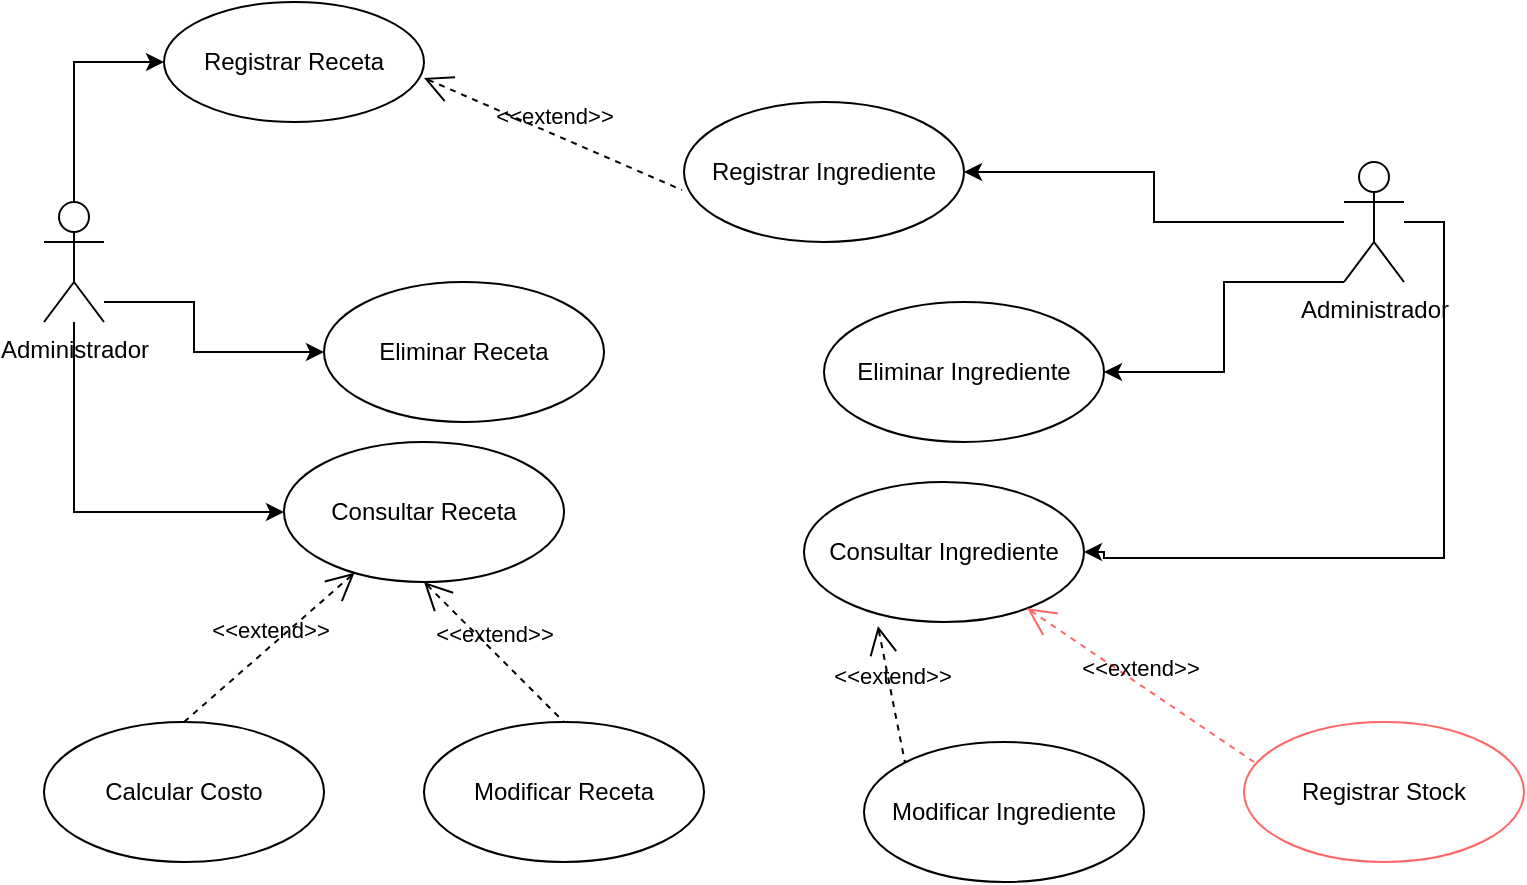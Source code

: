 <mxfile version="22.1.7" type="device" pages="2">
  <diagram name="Diagrama de casos de uso" id="OZGDb99U4c3r5AMucE2i">
    <mxGraphModel dx="1393" dy="613" grid="1" gridSize="10" guides="1" tooltips="1" connect="1" arrows="1" fold="1" page="1" pageScale="1" pageWidth="827" pageHeight="1169" math="0" shadow="0">
      <root>
        <mxCell id="0" />
        <mxCell id="1" parent="0" />
        <mxCell id="SmxLlQJlfJmsbrtwW9J8-5" style="edgeStyle=orthogonalEdgeStyle;rounded=0;orthogonalLoop=1;jettySize=auto;html=1;entryX=0;entryY=0.5;entryDx=0;entryDy=0;" edge="1" parent="1" source="SmxLlQJlfJmsbrtwW9J8-1" target="SmxLlQJlfJmsbrtwW9J8-2">
          <mxGeometry relative="1" as="geometry">
            <Array as="points">
              <mxPoint x="65" y="80" />
            </Array>
          </mxGeometry>
        </mxCell>
        <mxCell id="SmxLlQJlfJmsbrtwW9J8-11" style="edgeStyle=orthogonalEdgeStyle;rounded=0;orthogonalLoop=1;jettySize=auto;html=1;entryX=0;entryY=0.5;entryDx=0;entryDy=0;" edge="1" parent="1" source="SmxLlQJlfJmsbrtwW9J8-1" target="SmxLlQJlfJmsbrtwW9J8-10">
          <mxGeometry relative="1" as="geometry">
            <Array as="points">
              <mxPoint x="125" y="200" />
              <mxPoint x="125" y="225" />
            </Array>
          </mxGeometry>
        </mxCell>
        <mxCell id="SmxLlQJlfJmsbrtwW9J8-15" style="edgeStyle=orthogonalEdgeStyle;rounded=0;orthogonalLoop=1;jettySize=auto;html=1;entryX=0;entryY=0.5;entryDx=0;entryDy=0;" edge="1" parent="1" source="SmxLlQJlfJmsbrtwW9J8-1" target="SmxLlQJlfJmsbrtwW9J8-12">
          <mxGeometry relative="1" as="geometry">
            <Array as="points">
              <mxPoint x="65" y="305" />
            </Array>
          </mxGeometry>
        </mxCell>
        <mxCell id="SmxLlQJlfJmsbrtwW9J8-1" value="Administrador" style="shape=umlActor;verticalLabelPosition=bottom;verticalAlign=top;html=1;outlineConnect=0;" vertex="1" parent="1">
          <mxGeometry x="50" y="150" width="30" height="60" as="geometry" />
        </mxCell>
        <mxCell id="SmxLlQJlfJmsbrtwW9J8-2" value="Registrar Receta" style="ellipse;whiteSpace=wrap;html=1;" vertex="1" parent="1">
          <mxGeometry x="110" y="50" width="130" height="60" as="geometry" />
        </mxCell>
        <mxCell id="SmxLlQJlfJmsbrtwW9J8-6" value="Registrar Ingrediente" style="ellipse;whiteSpace=wrap;html=1;" vertex="1" parent="1">
          <mxGeometry x="370" y="100" width="140" height="70" as="geometry" />
        </mxCell>
        <mxCell id="SmxLlQJlfJmsbrtwW9J8-7" value="&amp;lt;&amp;lt;extend&amp;gt;&amp;gt;" style="edgeStyle=none;html=1;startArrow=open;endArrow=none;startSize=12;verticalAlign=bottom;dashed=1;labelBackgroundColor=none;rounded=0;entryX=-0.007;entryY=0.629;entryDx=0;entryDy=0;entryPerimeter=0;exitX=1;exitY=0.633;exitDx=0;exitDy=0;exitPerimeter=0;" edge="1" parent="1" source="SmxLlQJlfJmsbrtwW9J8-2" target="SmxLlQJlfJmsbrtwW9J8-6">
          <mxGeometry width="160" relative="1" as="geometry">
            <mxPoint x="330" y="130" as="sourcePoint" />
            <mxPoint x="490" y="130" as="targetPoint" />
          </mxGeometry>
        </mxCell>
        <mxCell id="SmxLlQJlfJmsbrtwW9J8-10" value="Eliminar Receta" style="ellipse;whiteSpace=wrap;html=1;" vertex="1" parent="1">
          <mxGeometry x="190" y="190" width="140" height="70" as="geometry" />
        </mxCell>
        <mxCell id="SmxLlQJlfJmsbrtwW9J8-12" value="Consultar Receta" style="ellipse;whiteSpace=wrap;html=1;" vertex="1" parent="1">
          <mxGeometry x="170" y="270" width="140" height="70" as="geometry" />
        </mxCell>
        <mxCell id="SmxLlQJlfJmsbrtwW9J8-14" value="Modificar Receta" style="ellipse;whiteSpace=wrap;html=1;" vertex="1" parent="1">
          <mxGeometry x="240" y="410" width="140" height="70" as="geometry" />
        </mxCell>
        <mxCell id="SmxLlQJlfJmsbrtwW9J8-20" style="edgeStyle=orthogonalEdgeStyle;rounded=0;orthogonalLoop=1;jettySize=auto;html=1;entryX=1;entryY=0.5;entryDx=0;entryDy=0;" edge="1" parent="1" source="SmxLlQJlfJmsbrtwW9J8-16" target="SmxLlQJlfJmsbrtwW9J8-6">
          <mxGeometry relative="1" as="geometry" />
        </mxCell>
        <mxCell id="SmxLlQJlfJmsbrtwW9J8-24" style="edgeStyle=orthogonalEdgeStyle;rounded=0;orthogonalLoop=1;jettySize=auto;html=1;entryX=1;entryY=0.5;entryDx=0;entryDy=0;" edge="1" parent="1" source="SmxLlQJlfJmsbrtwW9J8-16" target="SmxLlQJlfJmsbrtwW9J8-21">
          <mxGeometry relative="1" as="geometry">
            <Array as="points">
              <mxPoint x="640" y="190" />
              <mxPoint x="640" y="235" />
            </Array>
          </mxGeometry>
        </mxCell>
        <mxCell id="SmxLlQJlfJmsbrtwW9J8-16" value="Administrador" style="shape=umlActor;html=1;verticalLabelPosition=bottom;verticalAlign=top;align=center;" vertex="1" parent="1">
          <mxGeometry x="700" y="130" width="30" height="60" as="geometry" />
        </mxCell>
        <mxCell id="SmxLlQJlfJmsbrtwW9J8-21" value="Eliminar Ingrediente" style="ellipse;whiteSpace=wrap;html=1;" vertex="1" parent="1">
          <mxGeometry x="440" y="200" width="140" height="70" as="geometry" />
        </mxCell>
        <mxCell id="SmxLlQJlfJmsbrtwW9J8-22" value="Consultar Ingrediente" style="ellipse;whiteSpace=wrap;html=1;" vertex="1" parent="1">
          <mxGeometry x="430" y="290" width="140" height="70" as="geometry" />
        </mxCell>
        <mxCell id="SmxLlQJlfJmsbrtwW9J8-23" value="Modificar Ingrediente" style="ellipse;whiteSpace=wrap;html=1;" vertex="1" parent="1">
          <mxGeometry x="460" y="420" width="140" height="70" as="geometry" />
        </mxCell>
        <mxCell id="SmxLlQJlfJmsbrtwW9J8-25" style="edgeStyle=orthogonalEdgeStyle;rounded=0;orthogonalLoop=1;jettySize=auto;html=1;entryX=1;entryY=0.5;entryDx=0;entryDy=0;" edge="1" parent="1" source="SmxLlQJlfJmsbrtwW9J8-16" target="SmxLlQJlfJmsbrtwW9J8-22">
          <mxGeometry relative="1" as="geometry">
            <Array as="points">
              <mxPoint x="750" y="160" />
              <mxPoint x="750" y="328" />
              <mxPoint x="580" y="328" />
              <mxPoint x="580" y="325" />
            </Array>
          </mxGeometry>
        </mxCell>
        <mxCell id="SmxLlQJlfJmsbrtwW9J8-27" value="&amp;lt;&amp;lt;extend&amp;gt;&amp;gt;" style="edgeStyle=none;html=1;startArrow=open;endArrow=none;startSize=12;verticalAlign=bottom;dashed=1;labelBackgroundColor=none;rounded=0;entryX=0.5;entryY=0;entryDx=0;entryDy=0;exitX=0.5;exitY=1;exitDx=0;exitDy=0;" edge="1" parent="1" source="SmxLlQJlfJmsbrtwW9J8-12" target="SmxLlQJlfJmsbrtwW9J8-14">
          <mxGeometry width="160" relative="1" as="geometry">
            <mxPoint x="320" y="250" as="sourcePoint" />
            <mxPoint x="480" y="250" as="targetPoint" />
          </mxGeometry>
        </mxCell>
        <mxCell id="SmxLlQJlfJmsbrtwW9J8-28" value="&amp;lt;&amp;lt;extend&amp;gt;&amp;gt;" style="edgeStyle=none;html=1;startArrow=open;endArrow=none;startSize=12;verticalAlign=bottom;dashed=1;labelBackgroundColor=none;rounded=0;entryX=0;entryY=0;entryDx=0;entryDy=0;exitX=0.264;exitY=1.029;exitDx=0;exitDy=0;exitPerimeter=0;" edge="1" parent="1" source="SmxLlQJlfJmsbrtwW9J8-22" target="SmxLlQJlfJmsbrtwW9J8-23">
          <mxGeometry width="160" relative="1" as="geometry">
            <mxPoint x="320" y="250" as="sourcePoint" />
            <mxPoint x="480" y="250" as="targetPoint" />
          </mxGeometry>
        </mxCell>
        <mxCell id="SmxLlQJlfJmsbrtwW9J8-31" value="Registrar Stock" style="ellipse;whiteSpace=wrap;html=1;strokeColor=#FF6666;" vertex="1" parent="1">
          <mxGeometry x="650" y="410" width="140" height="70" as="geometry" />
        </mxCell>
        <mxCell id="SmxLlQJlfJmsbrtwW9J8-32" value="&amp;lt;&amp;lt;extend&amp;gt;&amp;gt;" style="edgeStyle=none;html=1;startArrow=open;endArrow=none;startSize=12;verticalAlign=bottom;dashed=1;labelBackgroundColor=none;rounded=0;entryX=0.036;entryY=0.286;entryDx=0;entryDy=0;entryPerimeter=0;strokeColor=#FF6666;" edge="1" parent="1" source="SmxLlQJlfJmsbrtwW9J8-22" target="SmxLlQJlfJmsbrtwW9J8-31">
          <mxGeometry width="160" relative="1" as="geometry">
            <mxPoint x="320" y="380" as="sourcePoint" />
            <mxPoint x="480" y="380" as="targetPoint" />
          </mxGeometry>
        </mxCell>
        <mxCell id="SmxLlQJlfJmsbrtwW9J8-33" value="Calcular Costo" style="ellipse;whiteSpace=wrap;html=1;" vertex="1" parent="1">
          <mxGeometry x="50" y="410" width="140" height="70" as="geometry" />
        </mxCell>
        <mxCell id="SmxLlQJlfJmsbrtwW9J8-34" value="&amp;lt;&amp;lt;extend&amp;gt;&amp;gt;" style="edgeStyle=none;html=1;startArrow=open;endArrow=none;startSize=12;verticalAlign=bottom;dashed=1;labelBackgroundColor=none;rounded=0;entryX=0.5;entryY=0;entryDx=0;entryDy=0;" edge="1" parent="1" source="SmxLlQJlfJmsbrtwW9J8-12" target="SmxLlQJlfJmsbrtwW9J8-33">
          <mxGeometry width="160" relative="1" as="geometry">
            <mxPoint x="320" y="210" as="sourcePoint" />
            <mxPoint x="480" y="210" as="targetPoint" />
          </mxGeometry>
        </mxCell>
      </root>
    </mxGraphModel>
  </diagram>
  <diagram id="KwQa7HpXuogjfGCTng2X" name="Modelo de dominio">
    <mxGraphModel dx="1311" dy="576" grid="1" gridSize="10" guides="1" tooltips="1" connect="1" arrows="1" fold="1" page="1" pageScale="1" pageWidth="827" pageHeight="1169" math="0" shadow="0">
      <root>
        <mxCell id="0" />
        <mxCell id="1" parent="0" />
        <mxCell id="RUb-Vkggn2QoKrYqwrzz-1" value="Receta" style="swimlane;fontStyle=1;align=center;verticalAlign=top;childLayout=stackLayout;horizontal=1;startSize=26;horizontalStack=0;resizeParent=1;resizeParentMax=0;resizeLast=0;collapsible=1;marginBottom=0;whiteSpace=wrap;html=1;" vertex="1" parent="1">
          <mxGeometry x="300" y="116" width="160" height="164" as="geometry" />
        </mxCell>
        <mxCell id="RUb-Vkggn2QoKrYqwrzz-2" value="+ nombre" style="text;strokeColor=none;fillColor=none;align=left;verticalAlign=top;spacingLeft=4;spacingRight=4;overflow=hidden;rotatable=0;points=[[0,0.5],[1,0.5]];portConstraint=eastwest;whiteSpace=wrap;html=1;" vertex="1" parent="RUb-Vkggn2QoKrYqwrzz-1">
          <mxGeometry y="26" width="160" height="26" as="geometry" />
        </mxCell>
        <mxCell id="RUb-Vkggn2QoKrYqwrzz-3" value="" style="line;strokeWidth=1;fillColor=none;align=left;verticalAlign=middle;spacingTop=-1;spacingLeft=3;spacingRight=3;rotatable=0;labelPosition=right;points=[];portConstraint=eastwest;strokeColor=inherit;" vertex="1" parent="RUb-Vkggn2QoKrYqwrzz-1">
          <mxGeometry y="52" width="160" height="8" as="geometry" />
        </mxCell>
        <mxCell id="RUb-Vkggn2QoKrYqwrzz-4" value="calcularCosto()" style="text;strokeColor=none;fillColor=none;align=left;verticalAlign=top;spacingLeft=4;spacingRight=4;overflow=hidden;rotatable=0;points=[[0,0.5],[1,0.5]];portConstraint=eastwest;whiteSpace=wrap;html=1;" vertex="1" parent="RUb-Vkggn2QoKrYqwrzz-1">
          <mxGeometry y="60" width="160" height="26" as="geometry" />
        </mxCell>
        <mxCell id="ckpd3xpQy0q-OSVTW1S_-1" value="setNombre()" style="text;strokeColor=none;fillColor=none;align=left;verticalAlign=top;spacingLeft=4;spacingRight=4;overflow=hidden;rotatable=0;points=[[0,0.5],[1,0.5]];portConstraint=eastwest;whiteSpace=wrap;html=1;" vertex="1" parent="RUb-Vkggn2QoKrYqwrzz-1">
          <mxGeometry y="86" width="160" height="26" as="geometry" />
        </mxCell>
        <mxCell id="ckpd3xpQy0q-OSVTW1S_-15" value="new()" style="text;strokeColor=none;fillColor=none;align=left;verticalAlign=top;spacingLeft=4;spacingRight=4;overflow=hidden;rotatable=0;points=[[0,0.5],[1,0.5]];portConstraint=eastwest;whiteSpace=wrap;html=1;" vertex="1" parent="RUb-Vkggn2QoKrYqwrzz-1">
          <mxGeometry y="112" width="160" height="26" as="geometry" />
        </mxCell>
        <mxCell id="ckpd3xpQy0q-OSVTW1S_-2" value="getNombre()" style="text;strokeColor=none;fillColor=none;align=left;verticalAlign=top;spacingLeft=4;spacingRight=4;overflow=hidden;rotatable=0;points=[[0,0.5],[1,0.5]];portConstraint=eastwest;whiteSpace=wrap;html=1;" vertex="1" parent="RUb-Vkggn2QoKrYqwrzz-1">
          <mxGeometry y="138" width="160" height="26" as="geometry" />
        </mxCell>
        <mxCell id="RUb-Vkggn2QoKrYqwrzz-5" value="detalleReceta" style="swimlane;fontStyle=1;align=center;verticalAlign=top;childLayout=stackLayout;horizontal=1;startSize=26;horizontalStack=0;resizeParent=1;resizeParentMax=0;resizeLast=0;collapsible=1;marginBottom=0;whiteSpace=wrap;html=1;" vertex="1" parent="1">
          <mxGeometry x="600" y="100" width="160" height="242" as="geometry" />
        </mxCell>
        <mxCell id="RUb-Vkggn2QoKrYqwrzz-6" value="cantidad" style="text;strokeColor=none;fillColor=none;align=left;verticalAlign=top;spacingLeft=4;spacingRight=4;overflow=hidden;rotatable=0;points=[[0,0.5],[1,0.5]];portConstraint=eastwest;whiteSpace=wrap;html=1;" vertex="1" parent="RUb-Vkggn2QoKrYqwrzz-5">
          <mxGeometry y="26" width="160" height="26" as="geometry" />
        </mxCell>
        <mxCell id="RUb-Vkggn2QoKrYqwrzz-20" value="unidadDeMedida" style="text;strokeColor=none;fillColor=none;align=left;verticalAlign=top;spacingLeft=4;spacingRight=4;overflow=hidden;rotatable=0;points=[[0,0.5],[1,0.5]];portConstraint=eastwest;whiteSpace=wrap;html=1;" vertex="1" parent="RUb-Vkggn2QoKrYqwrzz-5">
          <mxGeometry y="52" width="160" height="26" as="geometry" />
        </mxCell>
        <mxCell id="RUb-Vkggn2QoKrYqwrzz-7" value="" style="line;strokeWidth=1;fillColor=none;align=left;verticalAlign=middle;spacingTop=-1;spacingLeft=3;spacingRight=3;rotatable=0;labelPosition=right;points=[];portConstraint=eastwest;strokeColor=inherit;" vertex="1" parent="RUb-Vkggn2QoKrYqwrzz-5">
          <mxGeometry y="78" width="160" height="8" as="geometry" />
        </mxCell>
        <mxCell id="RUb-Vkggn2QoKrYqwrzz-8" value="calcularCostoParcial()" style="text;strokeColor=none;fillColor=none;align=left;verticalAlign=top;spacingLeft=4;spacingRight=4;overflow=hidden;rotatable=0;points=[[0,0.5],[1,0.5]];portConstraint=eastwest;whiteSpace=wrap;html=1;" vertex="1" parent="RUb-Vkggn2QoKrYqwrzz-5">
          <mxGeometry y="86" width="160" height="26" as="geometry" />
        </mxCell>
        <mxCell id="ckpd3xpQy0q-OSVTW1S_-3" value="setCantidad()" style="text;strokeColor=none;fillColor=none;align=left;verticalAlign=top;spacingLeft=4;spacingRight=4;overflow=hidden;rotatable=0;points=[[0,0.5],[1,0.5]];portConstraint=eastwest;whiteSpace=wrap;html=1;" vertex="1" parent="RUb-Vkggn2QoKrYqwrzz-5">
          <mxGeometry y="112" width="160" height="26" as="geometry" />
        </mxCell>
        <mxCell id="ckpd3xpQy0q-OSVTW1S_-16" value="new()" style="text;strokeColor=none;fillColor=none;align=left;verticalAlign=top;spacingLeft=4;spacingRight=4;overflow=hidden;rotatable=0;points=[[0,0.5],[1,0.5]];portConstraint=eastwest;whiteSpace=wrap;html=1;" vertex="1" parent="RUb-Vkggn2QoKrYqwrzz-5">
          <mxGeometry y="138" width="160" height="26" as="geometry" />
        </mxCell>
        <mxCell id="ckpd3xpQy0q-OSVTW1S_-4" value="getCantidad()" style="text;strokeColor=none;fillColor=none;align=left;verticalAlign=top;spacingLeft=4;spacingRight=4;overflow=hidden;rotatable=0;points=[[0,0.5],[1,0.5]];portConstraint=eastwest;whiteSpace=wrap;html=1;" vertex="1" parent="RUb-Vkggn2QoKrYqwrzz-5">
          <mxGeometry y="164" width="160" height="26" as="geometry" />
        </mxCell>
        <mxCell id="ckpd3xpQy0q-OSVTW1S_-13" value="getUnIdadDeMedida" style="text;strokeColor=none;fillColor=none;align=left;verticalAlign=top;spacingLeft=4;spacingRight=4;overflow=hidden;rotatable=0;points=[[0,0.5],[1,0.5]];portConstraint=eastwest;whiteSpace=wrap;html=1;" vertex="1" parent="RUb-Vkggn2QoKrYqwrzz-5">
          <mxGeometry y="190" width="160" height="26" as="geometry" />
        </mxCell>
        <mxCell id="ckpd3xpQy0q-OSVTW1S_-14" value="setUnidadDeMedida" style="text;strokeColor=none;fillColor=none;align=left;verticalAlign=top;spacingLeft=4;spacingRight=4;overflow=hidden;rotatable=0;points=[[0,0.5],[1,0.5]];portConstraint=eastwest;whiteSpace=wrap;html=1;" vertex="1" parent="RUb-Vkggn2QoKrYqwrzz-5">
          <mxGeometry y="216" width="160" height="26" as="geometry" />
        </mxCell>
        <mxCell id="RUb-Vkggn2QoKrYqwrzz-9" value="1" style="endArrow=open;html=1;endSize=12;startArrow=diamondThin;startSize=14;startFill=0;edgeStyle=orthogonalEdgeStyle;align=left;verticalAlign=bottom;rounded=0;exitX=1;exitY=0.5;exitDx=0;exitDy=0;entryX=0.025;entryY=0.115;entryDx=0;entryDy=0;entryPerimeter=0;" edge="1" parent="1" source="RUb-Vkggn2QoKrYqwrzz-4" target="RUb-Vkggn2QoKrYqwrzz-8">
          <mxGeometry x="0.52" y="3" relative="1" as="geometry">
            <mxPoint x="470" y="310" as="sourcePoint" />
            <mxPoint x="630" y="310" as="targetPoint" />
            <mxPoint as="offset" />
          </mxGeometry>
        </mxCell>
        <mxCell id="RUb-Vkggn2QoKrYqwrzz-10" value="Ingrediente" style="swimlane;fontStyle=1;align=center;verticalAlign=top;childLayout=stackLayout;horizontal=1;startSize=26;horizontalStack=0;resizeParent=1;resizeParentMax=0;resizeLast=0;collapsible=1;marginBottom=0;whiteSpace=wrap;html=1;" vertex="1" parent="1">
          <mxGeometry x="584" y="378" width="160" height="294" as="geometry" />
        </mxCell>
        <mxCell id="RUb-Vkggn2QoKrYqwrzz-11" value="nombre" style="text;strokeColor=none;fillColor=none;align=left;verticalAlign=top;spacingLeft=4;spacingRight=4;overflow=hidden;rotatable=0;points=[[0,0.5],[1,0.5]];portConstraint=eastwest;whiteSpace=wrap;html=1;" vertex="1" parent="RUb-Vkggn2QoKrYqwrzz-10">
          <mxGeometry y="26" width="160" height="26" as="geometry" />
        </mxCell>
        <mxCell id="RUb-Vkggn2QoKrYqwrzz-16" value="precio" style="text;strokeColor=none;fillColor=none;align=left;verticalAlign=top;spacingLeft=4;spacingRight=4;overflow=hidden;rotatable=0;points=[[0,0.5],[1,0.5]];portConstraint=eastwest;whiteSpace=wrap;html=1;" vertex="1" parent="RUb-Vkggn2QoKrYqwrzz-10">
          <mxGeometry y="52" width="160" height="26" as="geometry" />
        </mxCell>
        <mxCell id="RUb-Vkggn2QoKrYqwrzz-17" value="unidadDeMedida" style="text;strokeColor=none;fillColor=none;align=left;verticalAlign=top;spacingLeft=4;spacingRight=4;overflow=hidden;rotatable=0;points=[[0,0.5],[1,0.5]];portConstraint=eastwest;whiteSpace=wrap;html=1;" vertex="1" parent="RUb-Vkggn2QoKrYqwrzz-10">
          <mxGeometry y="78" width="160" height="26" as="geometry" />
        </mxCell>
        <mxCell id="RUb-Vkggn2QoKrYqwrzz-12" value="" style="line;strokeWidth=1;fillColor=none;align=left;verticalAlign=middle;spacingTop=-1;spacingLeft=3;spacingRight=3;rotatable=0;labelPosition=right;points=[];portConstraint=eastwest;strokeColor=inherit;" vertex="1" parent="RUb-Vkggn2QoKrYqwrzz-10">
          <mxGeometry y="104" width="160" height="8" as="geometry" />
        </mxCell>
        <mxCell id="RUb-Vkggn2QoKrYqwrzz-13" value="getNombre()" style="text;strokeColor=none;fillColor=none;align=left;verticalAlign=top;spacingLeft=4;spacingRight=4;overflow=hidden;rotatable=0;points=[[0,0.5],[1,0.5]];portConstraint=eastwest;whiteSpace=wrap;html=1;" vertex="1" parent="RUb-Vkggn2QoKrYqwrzz-10">
          <mxGeometry y="112" width="160" height="26" as="geometry" />
        </mxCell>
        <mxCell id="ckpd3xpQy0q-OSVTW1S_-9" value="setNombre()" style="text;strokeColor=none;fillColor=none;align=left;verticalAlign=top;spacingLeft=4;spacingRight=4;overflow=hidden;rotatable=0;points=[[0,0.5],[1,0.5]];portConstraint=eastwest;whiteSpace=wrap;html=1;" vertex="1" parent="RUb-Vkggn2QoKrYqwrzz-10">
          <mxGeometry y="138" width="160" height="26" as="geometry" />
        </mxCell>
        <mxCell id="ckpd3xpQy0q-OSVTW1S_-17" value="new()" style="text;strokeColor=none;fillColor=none;align=left;verticalAlign=top;spacingLeft=4;spacingRight=4;overflow=hidden;rotatable=0;points=[[0,0.5],[1,0.5]];portConstraint=eastwest;whiteSpace=wrap;html=1;" vertex="1" parent="RUb-Vkggn2QoKrYqwrzz-10">
          <mxGeometry y="164" width="160" height="26" as="geometry" />
        </mxCell>
        <mxCell id="ckpd3xpQy0q-OSVTW1S_-12" value="getPrecio()" style="text;strokeColor=none;fillColor=none;align=left;verticalAlign=top;spacingLeft=4;spacingRight=4;overflow=hidden;rotatable=0;points=[[0,0.5],[1,0.5]];portConstraint=eastwest;whiteSpace=wrap;html=1;" vertex="1" parent="RUb-Vkggn2QoKrYqwrzz-10">
          <mxGeometry y="190" width="160" height="26" as="geometry" />
        </mxCell>
        <mxCell id="ckpd3xpQy0q-OSVTW1S_-11" value="setPrecio()" style="text;strokeColor=none;fillColor=none;align=left;verticalAlign=top;spacingLeft=4;spacingRight=4;overflow=hidden;rotatable=0;points=[[0,0.5],[1,0.5]];portConstraint=eastwest;whiteSpace=wrap;html=1;" vertex="1" parent="RUb-Vkggn2QoKrYqwrzz-10">
          <mxGeometry y="216" width="160" height="26" as="geometry" />
        </mxCell>
        <mxCell id="ckpd3xpQy0q-OSVTW1S_-5" value="getUnidadDeMedida()" style="text;strokeColor=none;fillColor=none;align=left;verticalAlign=top;spacingLeft=4;spacingRight=4;overflow=hidden;rotatable=0;points=[[0,0.5],[1,0.5]];portConstraint=eastwest;whiteSpace=wrap;html=1;" vertex="1" parent="RUb-Vkggn2QoKrYqwrzz-10">
          <mxGeometry y="242" width="160" height="26" as="geometry" />
        </mxCell>
        <mxCell id="ckpd3xpQy0q-OSVTW1S_-10" value="setUnidadDeMedida()" style="text;strokeColor=none;fillColor=none;align=left;verticalAlign=top;spacingLeft=4;spacingRight=4;overflow=hidden;rotatable=0;points=[[0,0.5],[1,0.5]];portConstraint=eastwest;whiteSpace=wrap;html=1;" vertex="1" parent="RUb-Vkggn2QoKrYqwrzz-10">
          <mxGeometry y="268" width="160" height="26" as="geometry" />
        </mxCell>
        <mxCell id="RUb-Vkggn2QoKrYqwrzz-14" value="" style="endArrow=open;endFill=1;endSize=12;html=1;rounded=0;exitX=0.394;exitY=1.154;exitDx=0;exitDy=0;exitPerimeter=0;entryX=0.5;entryY=0;entryDx=0;entryDy=0;" edge="1" parent="1" source="ckpd3xpQy0q-OSVTW1S_-14" target="RUb-Vkggn2QoKrYqwrzz-10">
          <mxGeometry width="160" relative="1" as="geometry">
            <mxPoint x="433.92" y="390.002" as="sourcePoint" />
            <mxPoint x="430.0" y="505.17" as="targetPoint" />
          </mxGeometry>
        </mxCell>
        <mxCell id="RUb-Vkggn2QoKrYqwrzz-15" value="1" style="edgeLabel;html=1;align=center;verticalAlign=middle;resizable=0;points=[];" vertex="1" connectable="0" parent="RUb-Vkggn2QoKrYqwrzz-14">
          <mxGeometry x="0.527" y="-1" relative="1" as="geometry">
            <mxPoint x="12" as="offset" />
          </mxGeometry>
        </mxCell>
      </root>
    </mxGraphModel>
  </diagram>
</mxfile>
